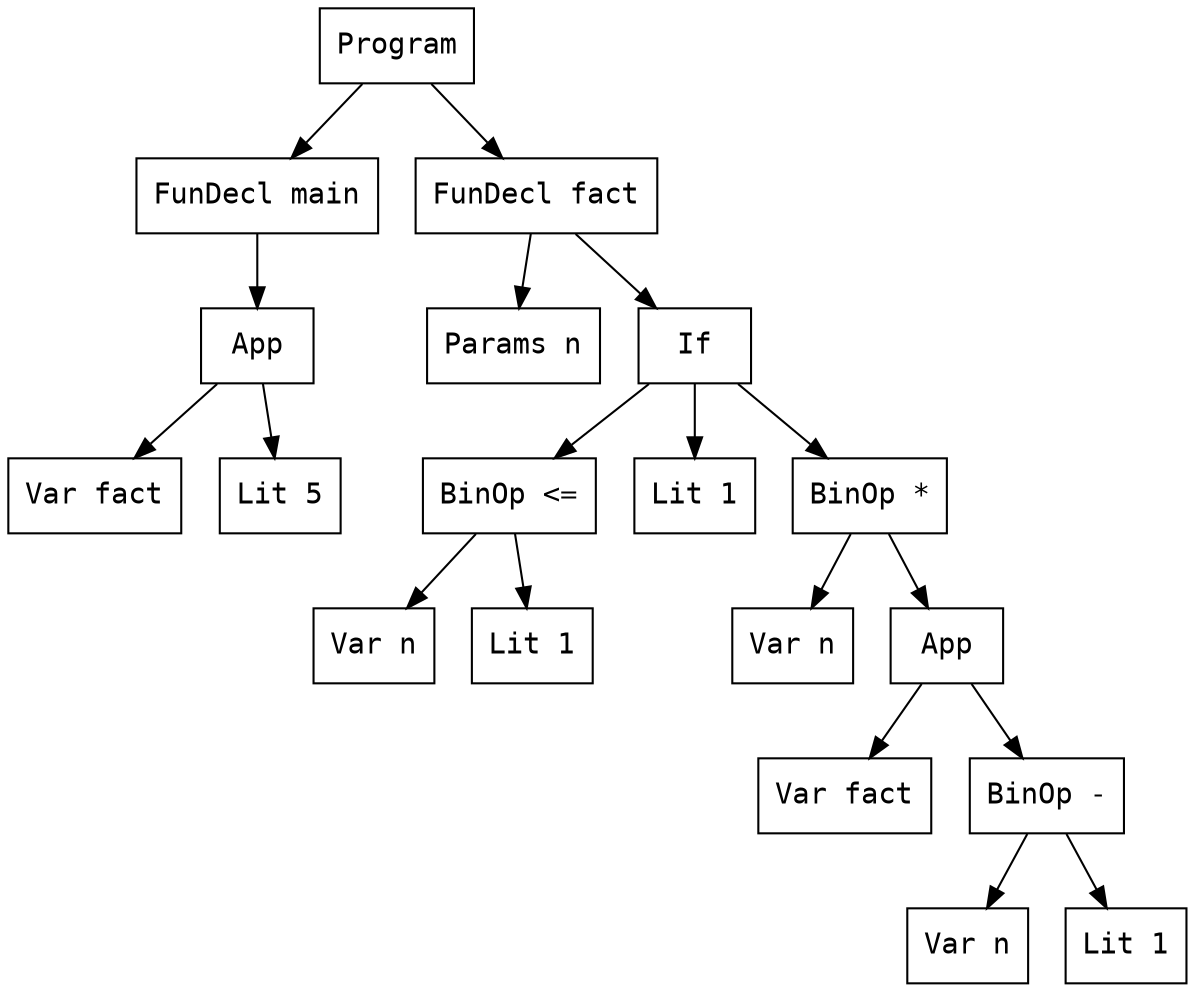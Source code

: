 digraph AST {
  rankdir=TB;
  node [shape=box,fontname="monospace"];
  0 [shape=box,label="Program"];
  1 [shape=box,label="FunDecl main"];
  2 [shape=box,label="App"];
  3 [shape=box,label="Var fact"];
  2 -> 3;
  4 [shape=box,label="Lit 5"];
  2 -> 4;
  1 -> 2;
  0 -> 1;
  5 [shape=box,label="FunDecl fact"];
  6 [shape=box,label="Params n"];
  5 -> 6;
  7 [shape=box,label="If"];
  8 [shape=box,label="BinOp <="];
  9 [shape=box,label="Var n"];
  8 -> 9;
  10 [shape=box,label="Lit 1"];
  8 -> 10;
  7 -> 8;
  11 [shape=box,label="Lit 1"];
  7 -> 11;
  12 [shape=box,label="BinOp *"];
  13 [shape=box,label="Var n"];
  12 -> 13;
  14 [shape=box,label="App"];
  15 [shape=box,label="Var fact"];
  14 -> 15;
  16 [shape=box,label="BinOp -"];
  17 [shape=box,label="Var n"];
  16 -> 17;
  18 [shape=box,label="Lit 1"];
  16 -> 18;
  14 -> 16;
  12 -> 14;
  7 -> 12;
  5 -> 7;
  0 -> 5;
}
